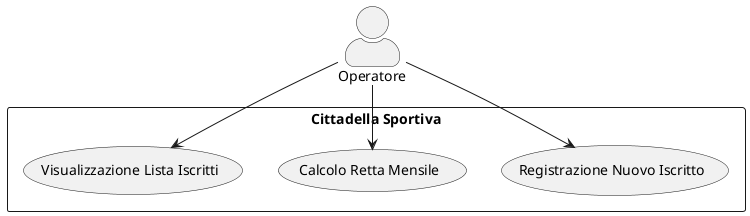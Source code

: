 @startuml

skinparam actorStyle awesome
skinparam packageStyle rectangle

actor Operatore

rectangle "Cittadella Sportiva" {
  usecase "Registrazione Nuovo Iscritto" as UC1
  usecase "Calcolo Retta Mensile" as UC2
  usecase "Visualizzazione Lista Iscritti" as UC3
}

Operatore --> UC1
Operatore --> UC2
Operatore --> UC3

@enduml 